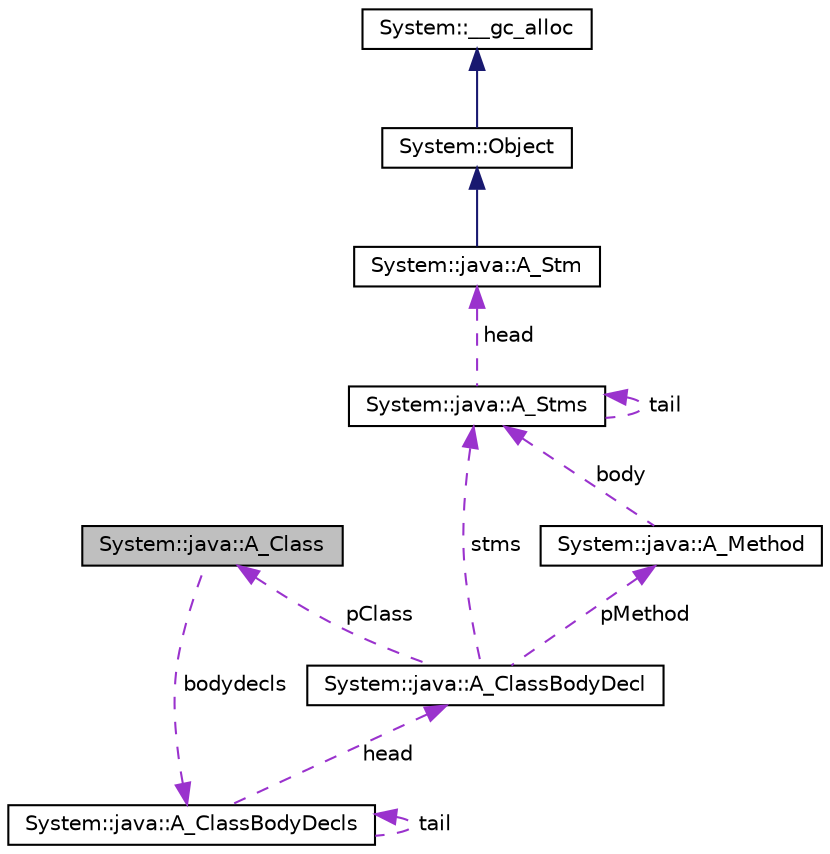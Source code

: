 digraph G
{
  edge [fontname="Helvetica",fontsize="10",labelfontname="Helvetica",labelfontsize="10"];
  node [fontname="Helvetica",fontsize="10",shape=record];
  Node1 [label="System::java::A_Class",height=0.2,width=0.4,color="black", fillcolor="grey75", style="filled" fontcolor="black"];
  Node2 -> Node1 [dir="back",color="darkorchid3",fontsize="10",style="dashed",label=" bodydecls" ,fontname="Helvetica"];
  Node2 [label="System::java::A_ClassBodyDecls",height=0.2,width=0.4,color="black", fillcolor="white", style="filled",URL="$class_system_1_1java_1_1_a___class_body_decls.html"];
  Node3 -> Node2 [dir="back",color="darkorchid3",fontsize="10",style="dashed",label=" head" ,fontname="Helvetica"];
  Node3 [label="System::java::A_ClassBodyDecl",height=0.2,width=0.4,color="black", fillcolor="white", style="filled",URL="$class_system_1_1java_1_1_a___class_body_decl.html"];
  Node1 -> Node3 [dir="back",color="darkorchid3",fontsize="10",style="dashed",label=" pClass" ,fontname="Helvetica"];
  Node4 -> Node3 [dir="back",color="darkorchid3",fontsize="10",style="dashed",label=" pMethod" ,fontname="Helvetica"];
  Node4 [label="System::java::A_Method",height=0.2,width=0.4,color="black", fillcolor="white", style="filled",URL="$class_system_1_1java_1_1_a___method.html"];
  Node5 -> Node4 [dir="back",color="darkorchid3",fontsize="10",style="dashed",label=" body" ,fontname="Helvetica"];
  Node5 [label="System::java::A_Stms",height=0.2,width=0.4,color="black", fillcolor="white", style="filled",URL="$class_system_1_1java_1_1_a___stms.html"];
  Node6 -> Node5 [dir="back",color="darkorchid3",fontsize="10",style="dashed",label=" head" ,fontname="Helvetica"];
  Node6 [label="System::java::A_Stm",height=0.2,width=0.4,color="black", fillcolor="white", style="filled",URL="$class_system_1_1java_1_1_a___stm.html"];
  Node7 -> Node6 [dir="back",color="midnightblue",fontsize="10",style="solid",fontname="Helvetica"];
  Node7 [label="System::Object",height=0.2,width=0.4,color="black", fillcolor="white", style="filled",URL="$class_system_1_1_object.html"];
  Node8 -> Node7 [dir="back",color="midnightblue",fontsize="10",style="solid",fontname="Helvetica"];
  Node8 [label="System::__gc_alloc",height=0.2,width=0.4,color="black", fillcolor="white", style="filled",URL="$class_system_1_1____gc__alloc.html"];
  Node5 -> Node5 [dir="back",color="darkorchid3",fontsize="10",style="dashed",label=" tail" ,fontname="Helvetica"];
  Node5 -> Node3 [dir="back",color="darkorchid3",fontsize="10",style="dashed",label=" stms" ,fontname="Helvetica"];
  Node2 -> Node2 [dir="back",color="darkorchid3",fontsize="10",style="dashed",label=" tail" ,fontname="Helvetica"];
}
